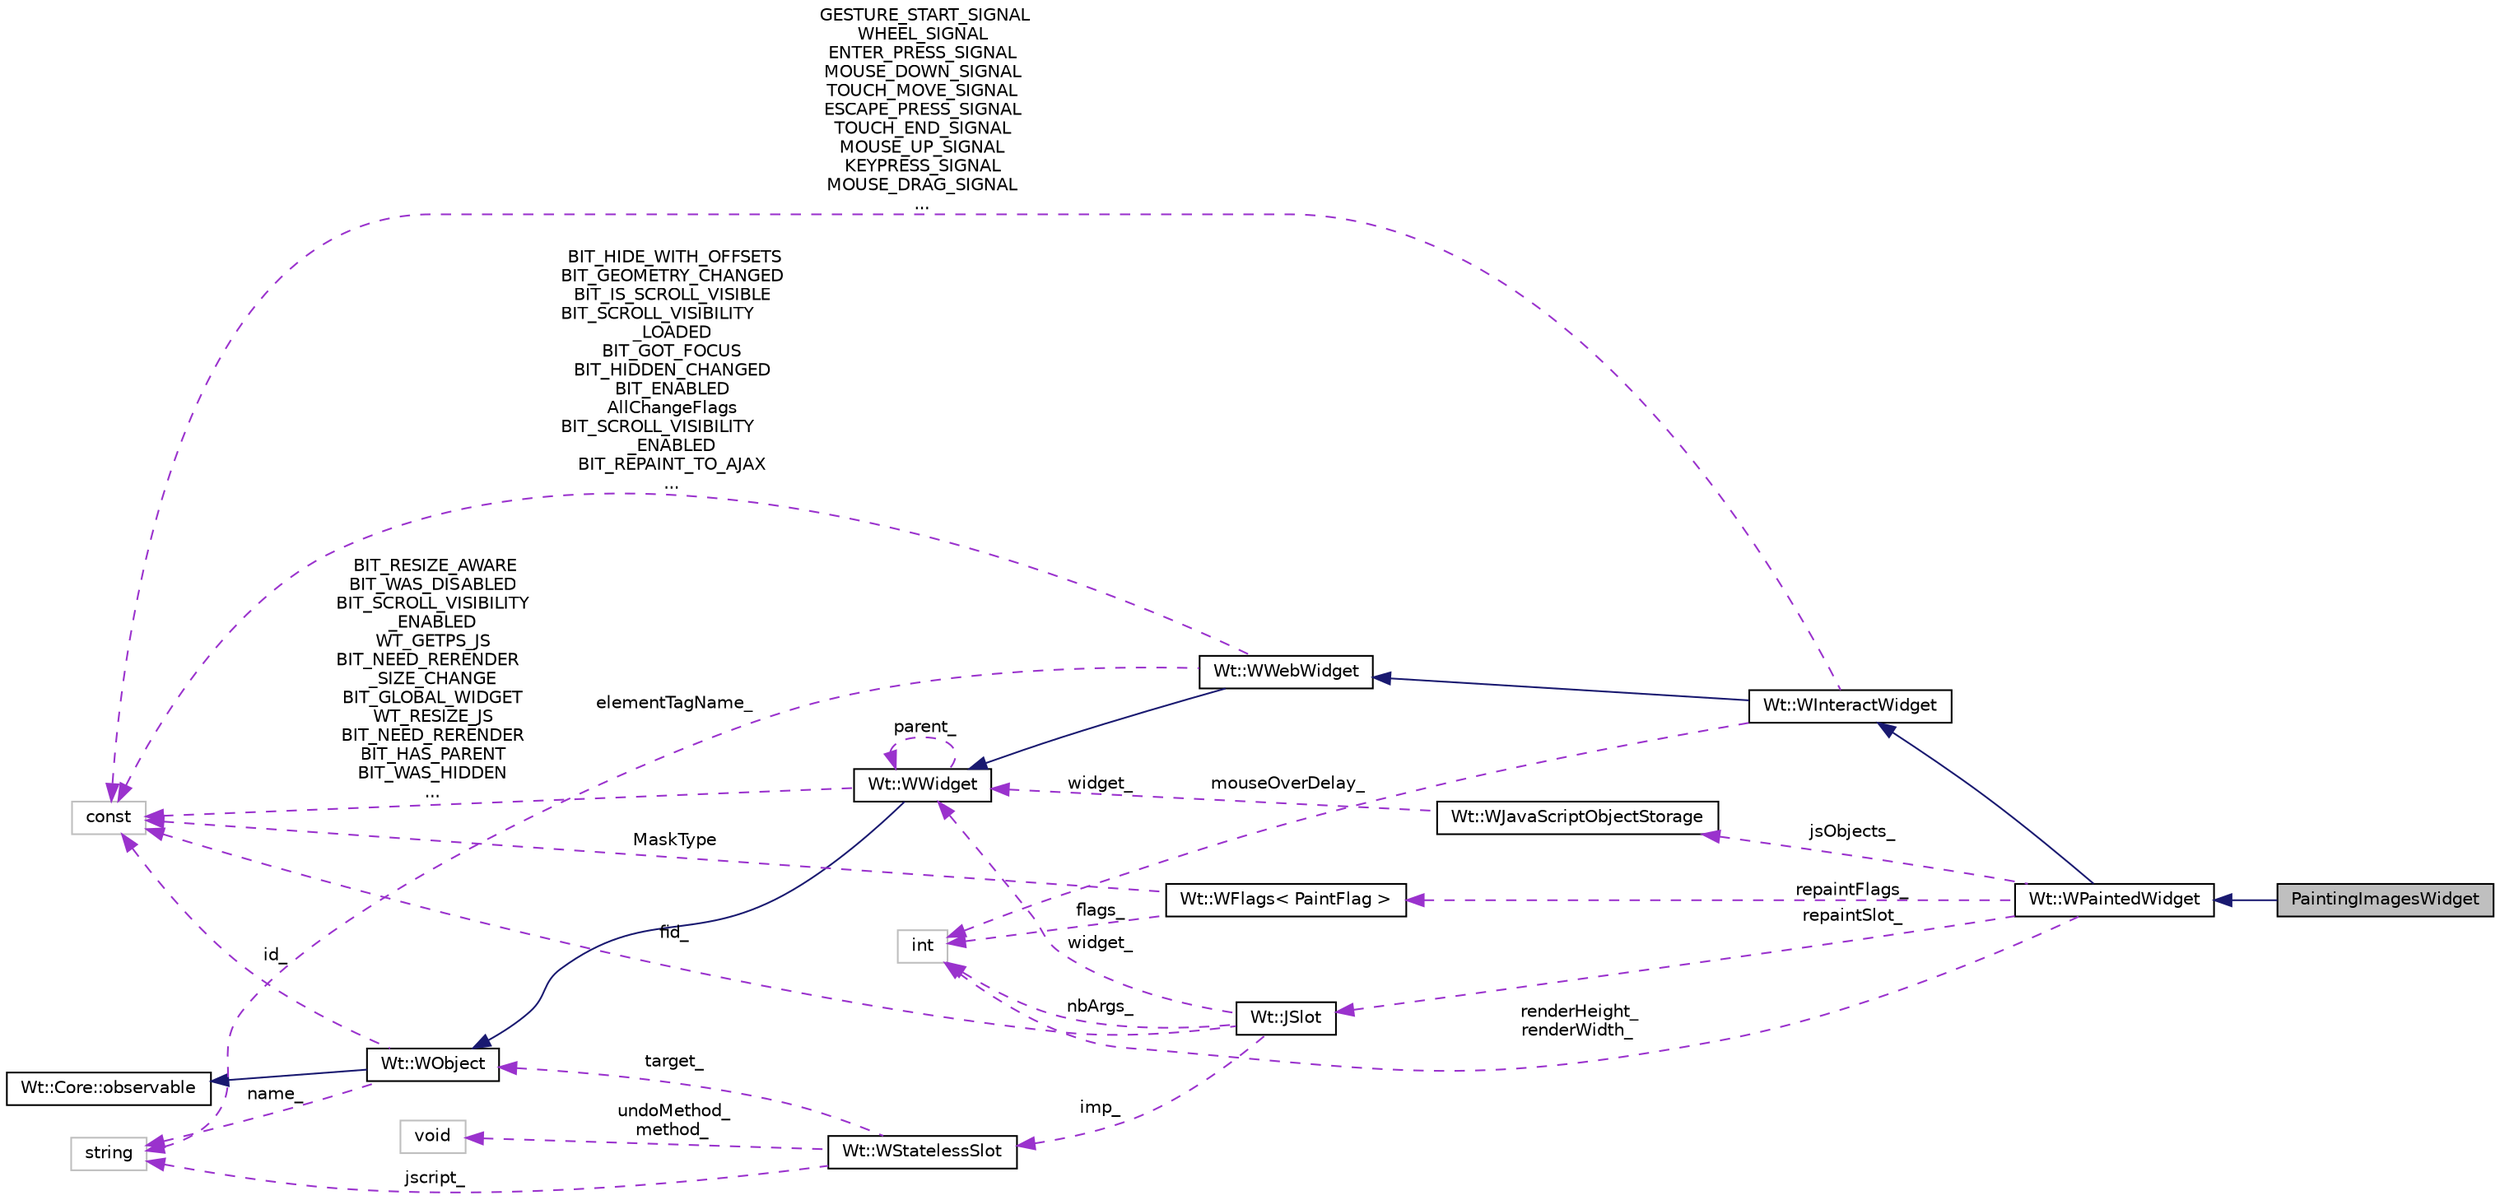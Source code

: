digraph "PaintingImagesWidget"
{
 // LATEX_PDF_SIZE
  edge [fontname="Helvetica",fontsize="10",labelfontname="Helvetica",labelfontsize="10"];
  node [fontname="Helvetica",fontsize="10",shape=record];
  rankdir="LR";
  Node1 [label="PaintingImagesWidget",height=0.2,width=0.4,color="black", fillcolor="grey75", style="filled", fontcolor="black",tooltip=" "];
  Node2 -> Node1 [dir="back",color="midnightblue",fontsize="10",style="solid"];
  Node2 [label="Wt::WPaintedWidget",height=0.2,width=0.4,color="black", fillcolor="white", style="filled",URL="$classWt_1_1WPaintedWidget.html",tooltip="A widget that is painted using vector graphics."];
  Node3 -> Node2 [dir="back",color="midnightblue",fontsize="10",style="solid"];
  Node3 [label="Wt::WInteractWidget",height=0.2,width=0.4,color="black", fillcolor="white", style="filled",URL="$classWt_1_1WInteractWidget.html",tooltip="An abstract widget that can receive user-interface interaction."];
  Node4 -> Node3 [dir="back",color="midnightblue",fontsize="10",style="solid"];
  Node4 [label="Wt::WWebWidget",height=0.2,width=0.4,color="black", fillcolor="white", style="filled",URL="$classWt_1_1WWebWidget.html",tooltip="A base class for widgets with an HTML counterpart."];
  Node5 -> Node4 [dir="back",color="midnightblue",fontsize="10",style="solid"];
  Node5 [label="Wt::WWidget",height=0.2,width=0.4,color="black", fillcolor="white", style="filled",URL="$classWt_1_1WWidget.html",tooltip="The abstract base class for a user-interface component."];
  Node6 -> Node5 [dir="back",color="midnightblue",fontsize="10",style="solid"];
  Node6 [label="Wt::WObject",height=0.2,width=0.4,color="black", fillcolor="white", style="filled",URL="$classWt_1_1WObject.html",tooltip="A base class for objects that participate in the signal/slot system."];
  Node7 -> Node6 [dir="back",color="midnightblue",fontsize="10",style="solid"];
  Node7 [label="Wt::Core::observable",height=0.2,width=0.4,color="black", fillcolor="white", style="filled",URL="$classWt_1_1Core_1_1observable.html",tooltip="A base class for objects whose life-time can be tracked."];
  Node8 -> Node6 [dir="back",color="darkorchid3",fontsize="10",style="dashed",label=" name_" ];
  Node8 [label="string",height=0.2,width=0.4,color="grey75", fillcolor="white", style="filled",tooltip=" "];
  Node9 -> Node6 [dir="back",color="darkorchid3",fontsize="10",style="dashed",label=" id_" ];
  Node9 [label="const",height=0.2,width=0.4,color="grey75", fillcolor="white", style="filled",tooltip=" "];
  Node5 -> Node5 [dir="back",color="darkorchid3",fontsize="10",style="dashed",label=" parent_" ];
  Node9 -> Node5 [dir="back",color="darkorchid3",fontsize="10",style="dashed",label=" BIT_RESIZE_AWARE\nBIT_WAS_DISABLED\nBIT_SCROLL_VISIBILITY\l_ENABLED\nWT_GETPS_JS\nBIT_NEED_RERENDER\l_SIZE_CHANGE\nBIT_GLOBAL_WIDGET\nWT_RESIZE_JS\nBIT_NEED_RERENDER\nBIT_HAS_PARENT\nBIT_WAS_HIDDEN\n..." ];
  Node8 -> Node4 [dir="back",color="darkorchid3",fontsize="10",style="dashed",label=" elementTagName_" ];
  Node9 -> Node4 [dir="back",color="darkorchid3",fontsize="10",style="dashed",label=" BIT_HIDE_WITH_OFFSETS\nBIT_GEOMETRY_CHANGED\nBIT_IS_SCROLL_VISIBLE\nBIT_SCROLL_VISIBILITY\l_LOADED\nBIT_GOT_FOCUS\nBIT_HIDDEN_CHANGED\nBIT_ENABLED\nAllChangeFlags\nBIT_SCROLL_VISIBILITY\l_ENABLED\nBIT_REPAINT_TO_AJAX\n..." ];
  Node10 -> Node3 [dir="back",color="darkorchid3",fontsize="10",style="dashed",label=" mouseOverDelay_" ];
  Node10 [label="int",height=0.2,width=0.4,color="grey75", fillcolor="white", style="filled",tooltip=" "];
  Node9 -> Node3 [dir="back",color="darkorchid3",fontsize="10",style="dashed",label=" GESTURE_START_SIGNAL\nWHEEL_SIGNAL\nENTER_PRESS_SIGNAL\nMOUSE_DOWN_SIGNAL\nTOUCH_MOVE_SIGNAL\nESCAPE_PRESS_SIGNAL\nTOUCH_END_SIGNAL\nMOUSE_UP_SIGNAL\nKEYPRESS_SIGNAL\nMOUSE_DRAG_SIGNAL\n..." ];
  Node11 -> Node2 [dir="back",color="darkorchid3",fontsize="10",style="dashed",label=" repaintSlot_" ];
  Node11 [label="Wt::JSlot",height=0.2,width=0.4,color="black", fillcolor="white", style="filled",URL="$classWt_1_1JSlot.html",tooltip="A slot that is only implemented in client side JavaScript code."];
  Node12 -> Node11 [dir="back",color="darkorchid3",fontsize="10",style="dashed",label=" imp_" ];
  Node12 [label="Wt::WStatelessSlot",height=0.2,width=0.4,color="black", fillcolor="white", style="filled",URL="$classWt_1_1WStatelessSlot.html",tooltip=" "];
  Node6 -> Node12 [dir="back",color="darkorchid3",fontsize="10",style="dashed",label=" target_" ];
  Node13 -> Node12 [dir="back",color="darkorchid3",fontsize="10",style="dashed",label=" undoMethod_\nmethod_" ];
  Node13 [label="void",height=0.2,width=0.4,color="grey75", fillcolor="white", style="filled",tooltip=" "];
  Node8 -> Node12 [dir="back",color="darkorchid3",fontsize="10",style="dashed",label=" jscript_" ];
  Node10 -> Node11 [dir="back",color="darkorchid3",fontsize="10",style="dashed",label=" nbArgs_" ];
  Node5 -> Node11 [dir="back",color="darkorchid3",fontsize="10",style="dashed",label=" widget_" ];
  Node9 -> Node11 [dir="back",color="darkorchid3",fontsize="10",style="dashed",label=" fid_" ];
  Node10 -> Node2 [dir="back",color="darkorchid3",fontsize="10",style="dashed",label=" renderHeight_\nrenderWidth_" ];
  Node14 -> Node2 [dir="back",color="darkorchid3",fontsize="10",style="dashed",label=" repaintFlags_" ];
  Node14 [label="Wt::WFlags\< PaintFlag \>",height=0.2,width=0.4,color="black", fillcolor="white", style="filled",URL="$classWt_1_1WFlags.html",tooltip=" "];
  Node10 -> Node14 [dir="back",color="darkorchid3",fontsize="10",style="dashed",label=" flags_" ];
  Node9 -> Node14 [dir="back",color="darkorchid3",fontsize="10",style="dashed",label=" MaskType" ];
  Node15 -> Node2 [dir="back",color="darkorchid3",fontsize="10",style="dashed",label=" jsObjects_" ];
  Node15 [label="Wt::WJavaScriptObjectStorage",height=0.2,width=0.4,color="black", fillcolor="white", style="filled",URL="$classWt_1_1WJavaScriptObjectStorage.html",tooltip=" "];
  Node5 -> Node15 [dir="back",color="darkorchid3",fontsize="10",style="dashed",label=" widget_" ];
}
